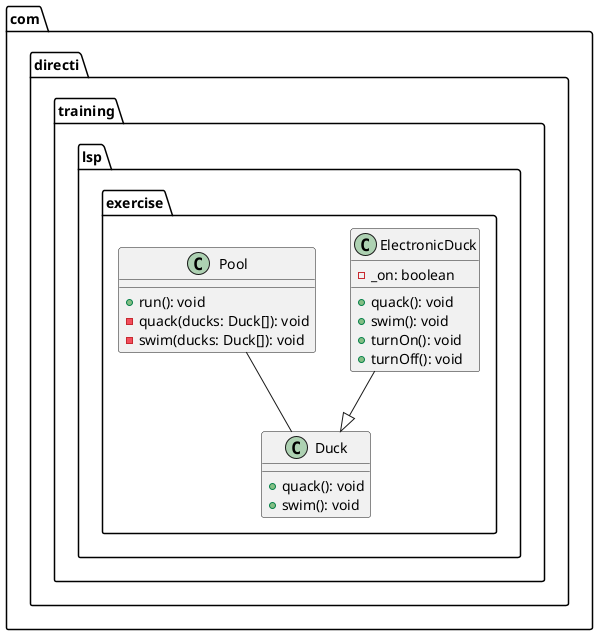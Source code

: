 
@startuml
package "com.directi.training.lsp.exercise" {
    class Duck {
        +quack(): void
        +swim(): void
    }

    class ElectronicDuck {
        -_on: boolean
        +quack(): void
        +swim(): void
        +turnOn(): void
        +turnOff(): void
    }

    class Pool {
        +run(): void
        -quack(ducks: Duck[]): void
        -swim(ducks: Duck[]): void
    }

    Pool -- Duck
    ElectronicDuck --|> Duck



 
}
@enduml
